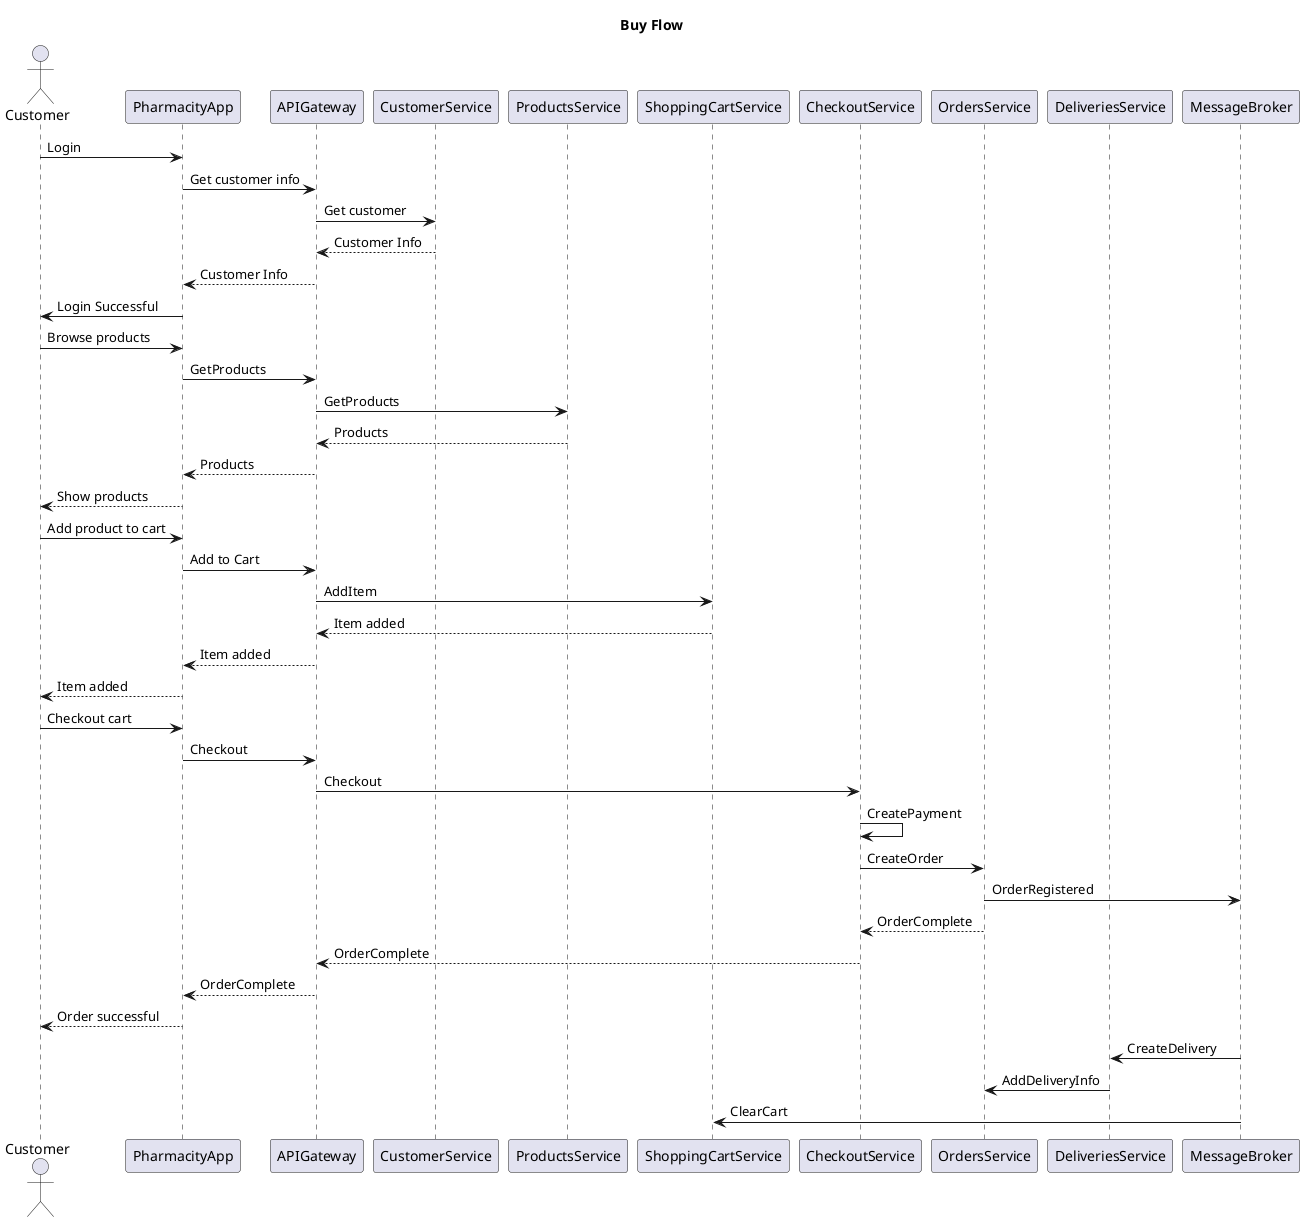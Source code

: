 @startuml

title Buy Flow
actor Customer
participant PharmacityApp as app
participant APIGateway as api

participant CustomerService as cs
participant ProductsService as ps
participant ShoppingCartService as scs
participant CheckoutService as checkout
participant OrdersService as os
participant DeliveriesService as ds
participant MessageBroker as broker

Customer->app: Login
app->api: Get customer info 
api->cs: Get customer
cs-->api: Customer Info
api-->app: Customer Info
app->Customer: Login Successful

Customer->app: Browse products
app->api: GetProducts
api->ps: GetProducts
ps-->api: Products
api-->app: Products
app-->Customer: Show products

Customer->app: Add product to cart
app->api: Add to Cart
api->scs: AddItem
scs-->api: Item added
api-->app: Item added
app-->Customer: Item added

Customer->app: Checkout cart
app->api: Checkout
api->checkout: Checkout
checkout->checkout: CreatePayment
checkout->os: CreateOrder
os->broker: OrderRegistered

os-->checkout: OrderComplete
checkout-->api: OrderComplete
api-->app: OrderComplete
app-->Customer: Order successful

broker->ds: CreateDelivery
ds->os: AddDeliveryInfo
broker->scs: ClearCart

@enduml